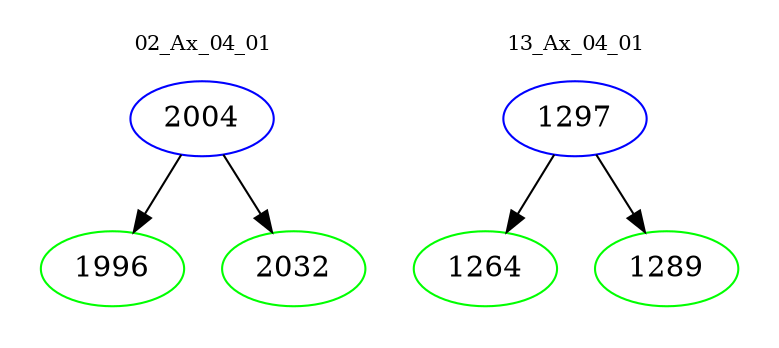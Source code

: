 digraph{
subgraph cluster_0 {
color = white
label = "02_Ax_04_01";
fontsize=10;
T0_2004 [label="2004", color="blue"]
T0_2004 -> T0_1996 [color="black"]
T0_1996 [label="1996", color="green"]
T0_2004 -> T0_2032 [color="black"]
T0_2032 [label="2032", color="green"]
}
subgraph cluster_1 {
color = white
label = "13_Ax_04_01";
fontsize=10;
T1_1297 [label="1297", color="blue"]
T1_1297 -> T1_1264 [color="black"]
T1_1264 [label="1264", color="green"]
T1_1297 -> T1_1289 [color="black"]
T1_1289 [label="1289", color="green"]
}
}

